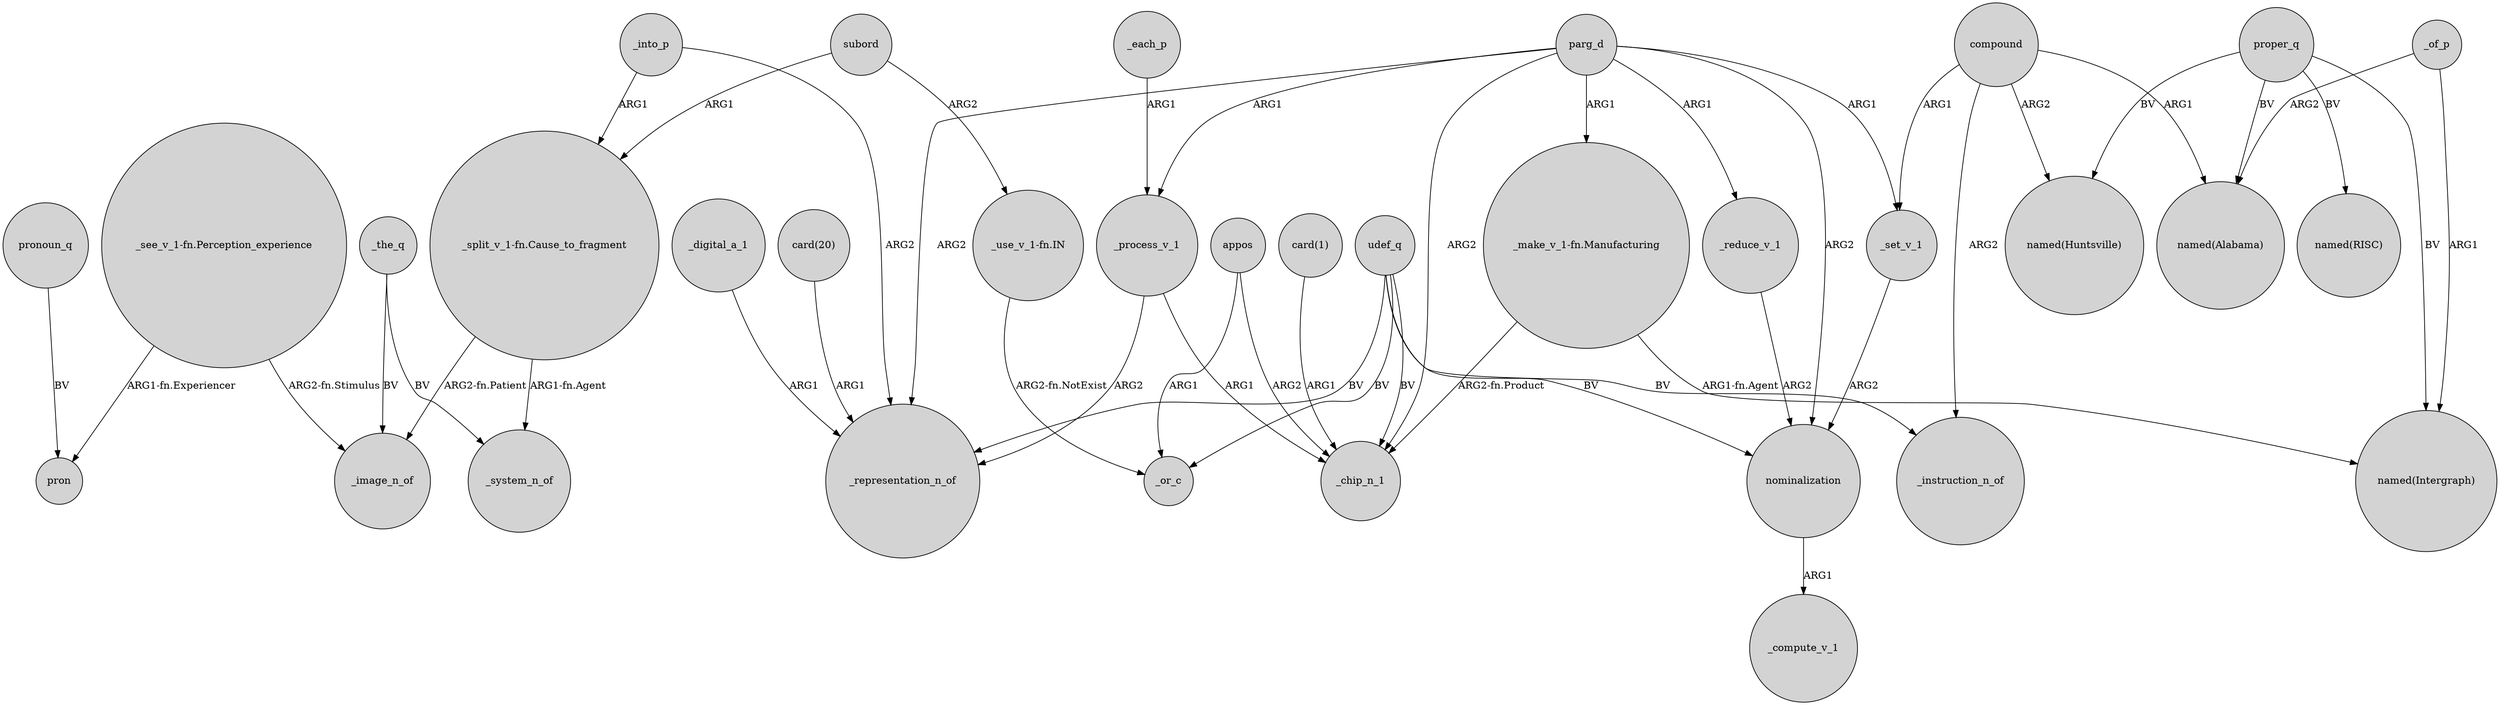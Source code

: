 digraph {
	node [shape=circle style=filled]
	"_see_v_1-fn.Perception_experience" -> _image_n_of [label="ARG2-fn.Stimulus"]
	_digital_a_1 -> _representation_n_of [label=ARG1]
	"_see_v_1-fn.Perception_experience" -> pron [label="ARG1-fn.Experiencer"]
	parg_d -> _process_v_1 [label=ARG1]
	compound -> _set_v_1 [label=ARG1]
	_process_v_1 -> _representation_n_of [label=ARG2]
	compound -> "named(Huntsville)" [label=ARG2]
	"card(1)" -> _chip_n_1 [label=ARG1]
	udef_q -> _chip_n_1 [label=BV]
	parg_d -> _chip_n_1 [label=ARG2]
	_into_p -> "_split_v_1-fn.Cause_to_fragment" [label=ARG1]
	appos -> _or_c [label=ARG1]
	"_make_v_1-fn.Manufacturing" -> "named(Intergraph)" [label="ARG1-fn.Agent"]
	"card(20)" -> _representation_n_of [label=ARG1]
	parg_d -> "_make_v_1-fn.Manufacturing" [label=ARG1]
	_set_v_1 -> nominalization [label=ARG2]
	udef_q -> _or_c [label=BV]
	subord -> "_use_v_1-fn.IN" [label=ARG2]
	compound -> _instruction_n_of [label=ARG2]
	_the_q -> _image_n_of [label=BV]
	udef_q -> _instruction_n_of [label=BV]
	appos -> _chip_n_1 [label=ARG2]
	proper_q -> "named(Huntsville)" [label=BV]
	parg_d -> _representation_n_of [label=ARG2]
	proper_q -> "named(RISC)" [label=BV]
	pronoun_q -> pron [label=BV]
	"_split_v_1-fn.Cause_to_fragment" -> _image_n_of [label="ARG2-fn.Patient"]
	"_make_v_1-fn.Manufacturing" -> _chip_n_1 [label="ARG2-fn.Product"]
	subord -> "_split_v_1-fn.Cause_to_fragment" [label=ARG1]
	parg_d -> nominalization [label=ARG2]
	proper_q -> "named(Intergraph)" [label=BV]
	_reduce_v_1 -> nominalization [label=ARG2]
	nominalization -> _compute_v_1 [label=ARG1]
	"_split_v_1-fn.Cause_to_fragment" -> _system_n_of [label="ARG1-fn.Agent"]
	_process_v_1 -> _chip_n_1 [label=ARG1]
	udef_q -> nominalization [label=BV]
	_of_p -> "named(Alabama)" [label=ARG2]
	udef_q -> _representation_n_of [label=BV]
	_into_p -> _representation_n_of [label=ARG2]
	parg_d -> _set_v_1 [label=ARG1]
	_the_q -> _system_n_of [label=BV]
	proper_q -> "named(Alabama)" [label=BV]
	parg_d -> _reduce_v_1 [label=ARG1]
	_each_p -> _process_v_1 [label=ARG1]
	_of_p -> "named(Intergraph)" [label=ARG1]
	compound -> "named(Alabama)" [label=ARG1]
	"_use_v_1-fn.IN" -> _or_c [label="ARG2-fn.NotExist"]
}
